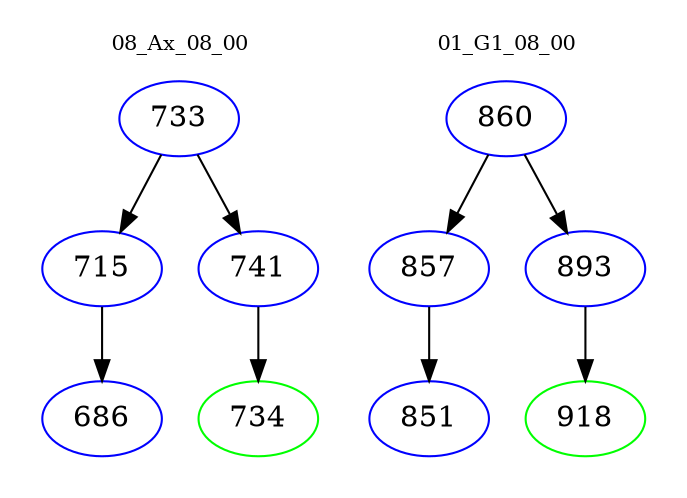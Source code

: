 digraph{
subgraph cluster_0 {
color = white
label = "08_Ax_08_00";
fontsize=10;
T0_733 [label="733", color="blue"]
T0_733 -> T0_715 [color="black"]
T0_715 [label="715", color="blue"]
T0_715 -> T0_686 [color="black"]
T0_686 [label="686", color="blue"]
T0_733 -> T0_741 [color="black"]
T0_741 [label="741", color="blue"]
T0_741 -> T0_734 [color="black"]
T0_734 [label="734", color="green"]
}
subgraph cluster_1 {
color = white
label = "01_G1_08_00";
fontsize=10;
T1_860 [label="860", color="blue"]
T1_860 -> T1_857 [color="black"]
T1_857 [label="857", color="blue"]
T1_857 -> T1_851 [color="black"]
T1_851 [label="851", color="blue"]
T1_860 -> T1_893 [color="black"]
T1_893 [label="893", color="blue"]
T1_893 -> T1_918 [color="black"]
T1_918 [label="918", color="green"]
}
}
